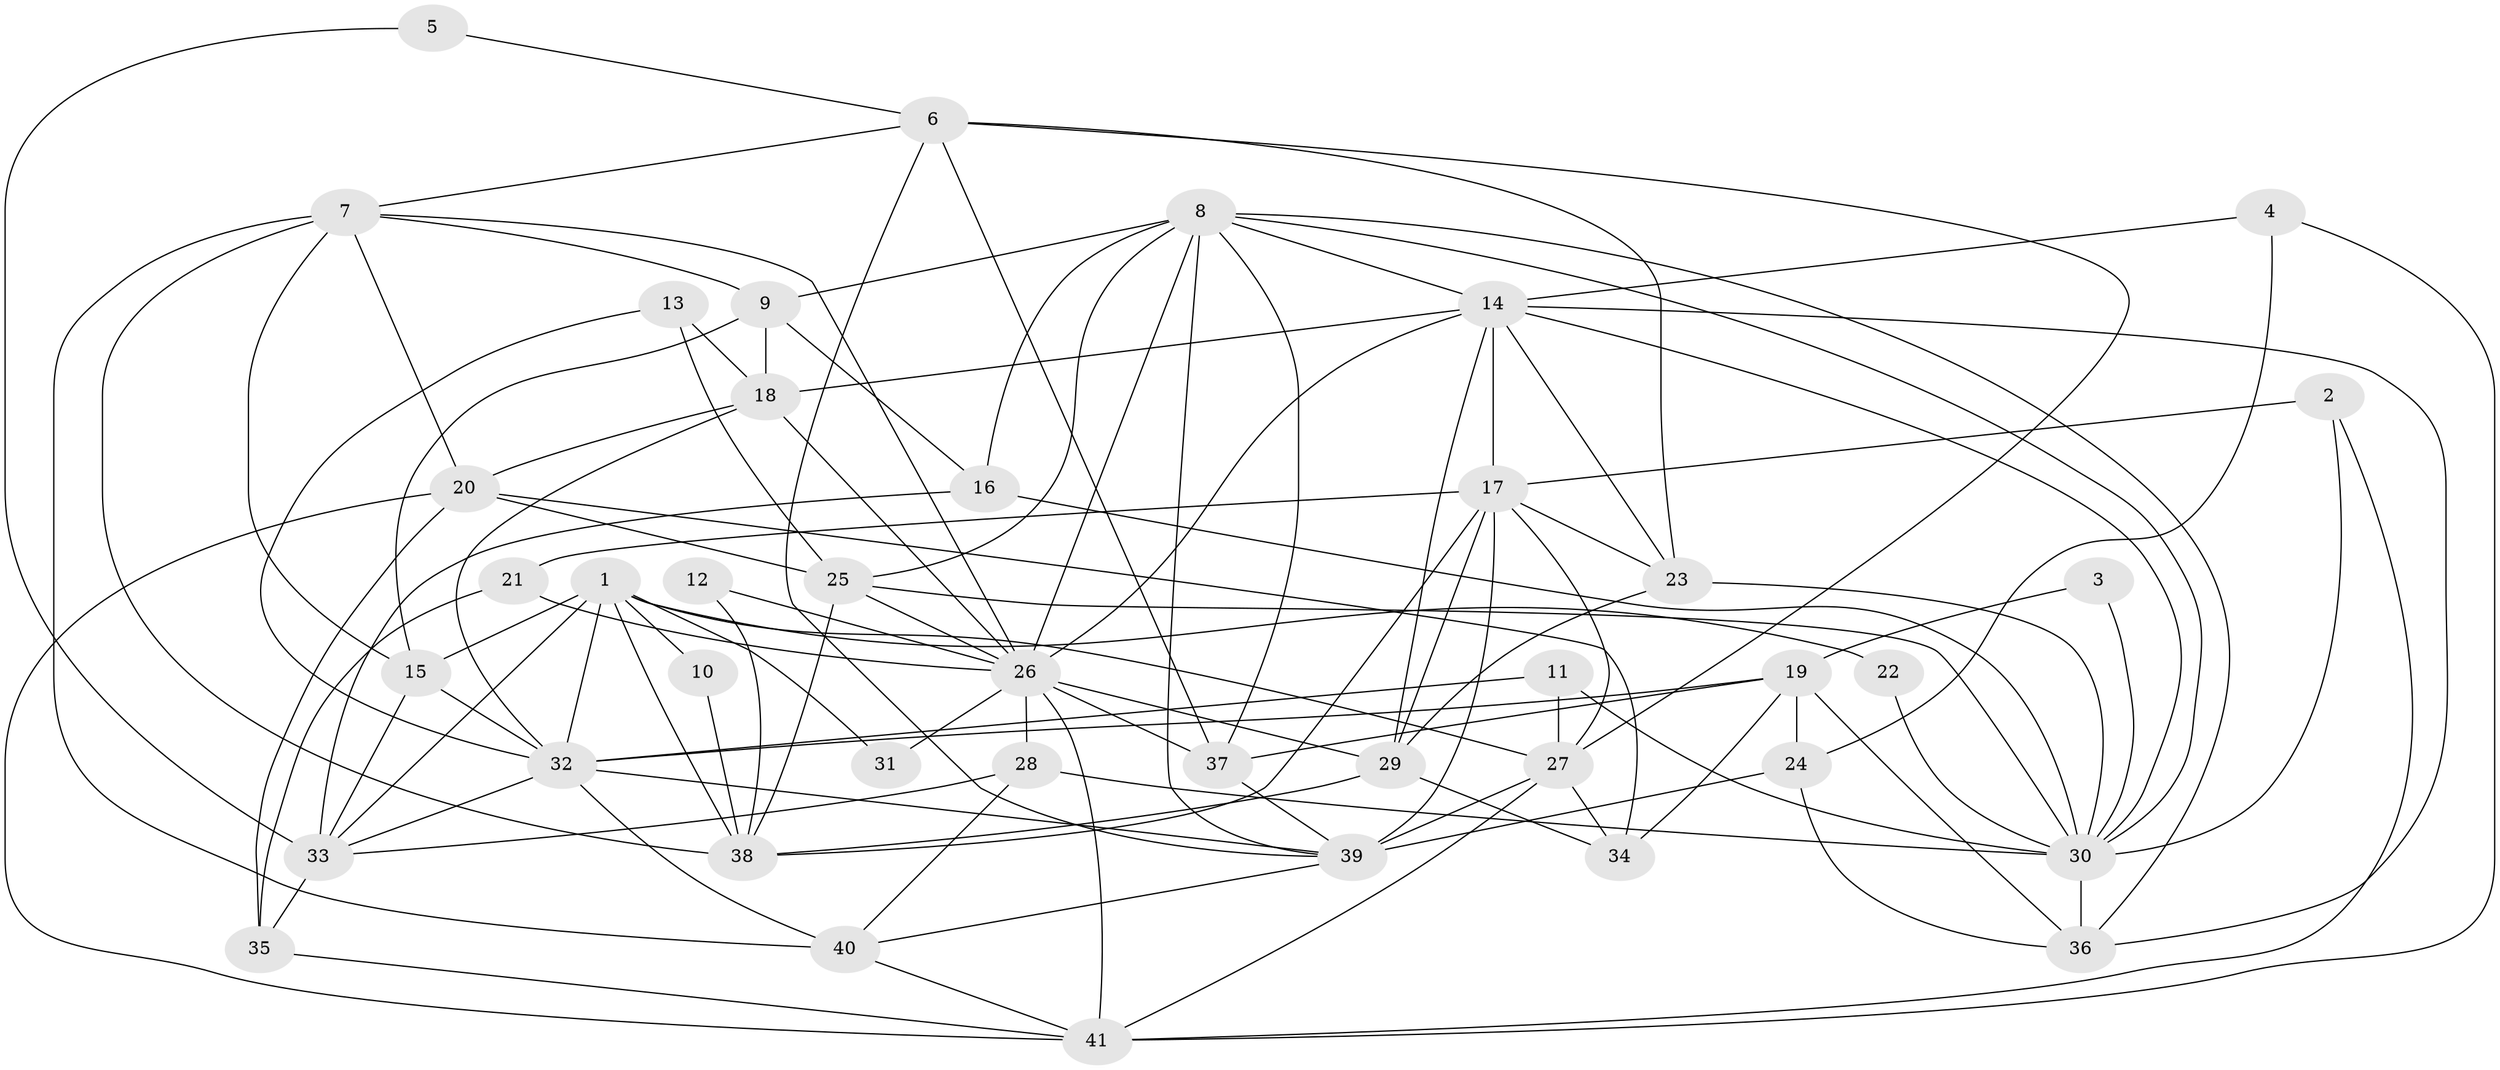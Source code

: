 // original degree distribution, {3: 0.2804878048780488, 7: 0.07317073170731707, 6: 0.024390243902439025, 4: 0.24390243902439024, 2: 0.14634146341463414, 5: 0.2073170731707317, 8: 0.024390243902439025}
// Generated by graph-tools (version 1.1) at 2025/50/03/09/25 03:50:13]
// undirected, 41 vertices, 111 edges
graph export_dot {
graph [start="1"]
  node [color=gray90,style=filled];
  1;
  2;
  3;
  4;
  5;
  6;
  7;
  8;
  9;
  10;
  11;
  12;
  13;
  14;
  15;
  16;
  17;
  18;
  19;
  20;
  21;
  22;
  23;
  24;
  25;
  26;
  27;
  28;
  29;
  30;
  31;
  32;
  33;
  34;
  35;
  36;
  37;
  38;
  39;
  40;
  41;
  1 -- 10 [weight=1.0];
  1 -- 15 [weight=1.0];
  1 -- 22 [weight=1.0];
  1 -- 27 [weight=1.0];
  1 -- 31 [weight=1.0];
  1 -- 32 [weight=1.0];
  1 -- 33 [weight=1.0];
  1 -- 38 [weight=2.0];
  2 -- 17 [weight=2.0];
  2 -- 30 [weight=1.0];
  2 -- 41 [weight=1.0];
  3 -- 19 [weight=1.0];
  3 -- 30 [weight=1.0];
  4 -- 14 [weight=1.0];
  4 -- 24 [weight=1.0];
  4 -- 41 [weight=1.0];
  5 -- 6 [weight=1.0];
  5 -- 33 [weight=1.0];
  6 -- 7 [weight=1.0];
  6 -- 23 [weight=1.0];
  6 -- 27 [weight=1.0];
  6 -- 37 [weight=1.0];
  6 -- 39 [weight=1.0];
  7 -- 9 [weight=1.0];
  7 -- 15 [weight=1.0];
  7 -- 20 [weight=1.0];
  7 -- 26 [weight=1.0];
  7 -- 38 [weight=1.0];
  7 -- 40 [weight=1.0];
  8 -- 9 [weight=1.0];
  8 -- 14 [weight=1.0];
  8 -- 16 [weight=1.0];
  8 -- 25 [weight=1.0];
  8 -- 26 [weight=1.0];
  8 -- 30 [weight=1.0];
  8 -- 36 [weight=1.0];
  8 -- 37 [weight=1.0];
  8 -- 39 [weight=1.0];
  9 -- 15 [weight=1.0];
  9 -- 16 [weight=1.0];
  9 -- 18 [weight=1.0];
  10 -- 38 [weight=1.0];
  11 -- 27 [weight=1.0];
  11 -- 30 [weight=1.0];
  11 -- 32 [weight=1.0];
  12 -- 26 [weight=1.0];
  12 -- 38 [weight=1.0];
  13 -- 18 [weight=1.0];
  13 -- 25 [weight=1.0];
  13 -- 32 [weight=1.0];
  14 -- 17 [weight=1.0];
  14 -- 18 [weight=1.0];
  14 -- 23 [weight=1.0];
  14 -- 26 [weight=1.0];
  14 -- 29 [weight=1.0];
  14 -- 30 [weight=1.0];
  14 -- 36 [weight=1.0];
  15 -- 32 [weight=1.0];
  15 -- 33 [weight=1.0];
  16 -- 30 [weight=1.0];
  16 -- 33 [weight=1.0];
  17 -- 21 [weight=2.0];
  17 -- 23 [weight=1.0];
  17 -- 27 [weight=1.0];
  17 -- 29 [weight=2.0];
  17 -- 38 [weight=1.0];
  17 -- 39 [weight=2.0];
  18 -- 20 [weight=1.0];
  18 -- 26 [weight=1.0];
  18 -- 32 [weight=1.0];
  19 -- 24 [weight=1.0];
  19 -- 32 [weight=1.0];
  19 -- 34 [weight=1.0];
  19 -- 36 [weight=1.0];
  19 -- 37 [weight=1.0];
  20 -- 25 [weight=1.0];
  20 -- 34 [weight=1.0];
  20 -- 35 [weight=1.0];
  20 -- 41 [weight=1.0];
  21 -- 26 [weight=1.0];
  21 -- 35 [weight=1.0];
  22 -- 30 [weight=1.0];
  23 -- 29 [weight=1.0];
  23 -- 30 [weight=1.0];
  24 -- 36 [weight=1.0];
  24 -- 39 [weight=1.0];
  25 -- 26 [weight=1.0];
  25 -- 30 [weight=1.0];
  25 -- 38 [weight=1.0];
  26 -- 28 [weight=1.0];
  26 -- 29 [weight=1.0];
  26 -- 31 [weight=1.0];
  26 -- 37 [weight=1.0];
  26 -- 41 [weight=1.0];
  27 -- 34 [weight=1.0];
  27 -- 39 [weight=2.0];
  27 -- 41 [weight=1.0];
  28 -- 30 [weight=1.0];
  28 -- 33 [weight=1.0];
  28 -- 40 [weight=1.0];
  29 -- 34 [weight=1.0];
  29 -- 38 [weight=1.0];
  30 -- 36 [weight=1.0];
  32 -- 33 [weight=1.0];
  32 -- 39 [weight=1.0];
  32 -- 40 [weight=2.0];
  33 -- 35 [weight=1.0];
  35 -- 41 [weight=1.0];
  37 -- 39 [weight=1.0];
  39 -- 40 [weight=1.0];
  40 -- 41 [weight=1.0];
}

